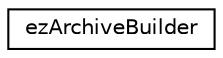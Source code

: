 digraph "Graphical Class Hierarchy"
{
 // LATEX_PDF_SIZE
  edge [fontname="Helvetica",fontsize="10",labelfontname="Helvetica",labelfontsize="10"];
  node [fontname="Helvetica",fontsize="10",shape=record];
  rankdir="LR";
  Node0 [label="ezArchiveBuilder",height=0.2,width=0.4,color="black", fillcolor="white", style="filled",URL="$da/d17/classez_archive_builder.htm",tooltip="Utility class to build an ezArchive file from files/folders on disk."];
}
